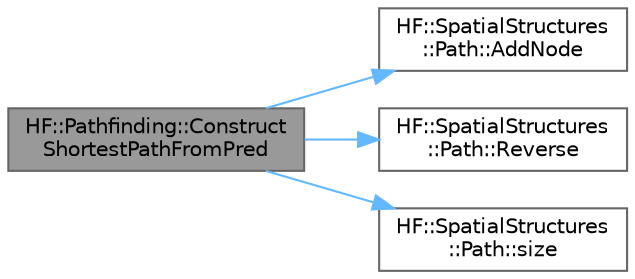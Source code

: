 digraph "HF::Pathfinding::ConstructShortestPathFromPred"
{
 // LATEX_PDF_SIZE
  bgcolor="transparent";
  edge [fontname=Helvetica,fontsize=10,labelfontname=Helvetica,labelfontsize=10];
  node [fontname=Helvetica,fontsize=10,shape=box,height=0.2,width=0.4];
  rankdir="LR";
  Node1 [label="HF::Pathfinding::Construct\lShortestPathFromPred",height=0.2,width=0.4,color="gray40", fillcolor="grey60", style="filled", fontcolor="black",tooltip="Construct the shortest path from start to end using the given predecessor and distance vectors."];
  Node1 -> Node2 [color="steelblue1",style="solid"];
  Node2 [label="HF::SpatialStructures\l::Path::AddNode",height=0.2,width=0.4,color="grey40", fillcolor="white", style="filled",URL="$a02083.html#a55ded4e02787eb739770ebe28ef386a9",tooltip="Add a new node to the path."];
  Node1 -> Node3 [color="steelblue1",style="solid"];
  Node3 [label="HF::SpatialStructures\l::Path::Reverse",height=0.2,width=0.4,color="grey40", fillcolor="white", style="filled",URL="$a02083.html#adf2bad9ac73dbdc436c365654d54ad98",tooltip="Reverse the direction of this path."];
  Node1 -> Node4 [color="steelblue1",style="solid"];
  Node4 [label="HF::SpatialStructures\l::Path::size",height=0.2,width=0.4,color="grey40", fillcolor="white", style="filled",URL="$a02083.html#a28f61f0f57b38a5249a11a725d9d692b",tooltip="Determine how many nodes are in this path."];
}
